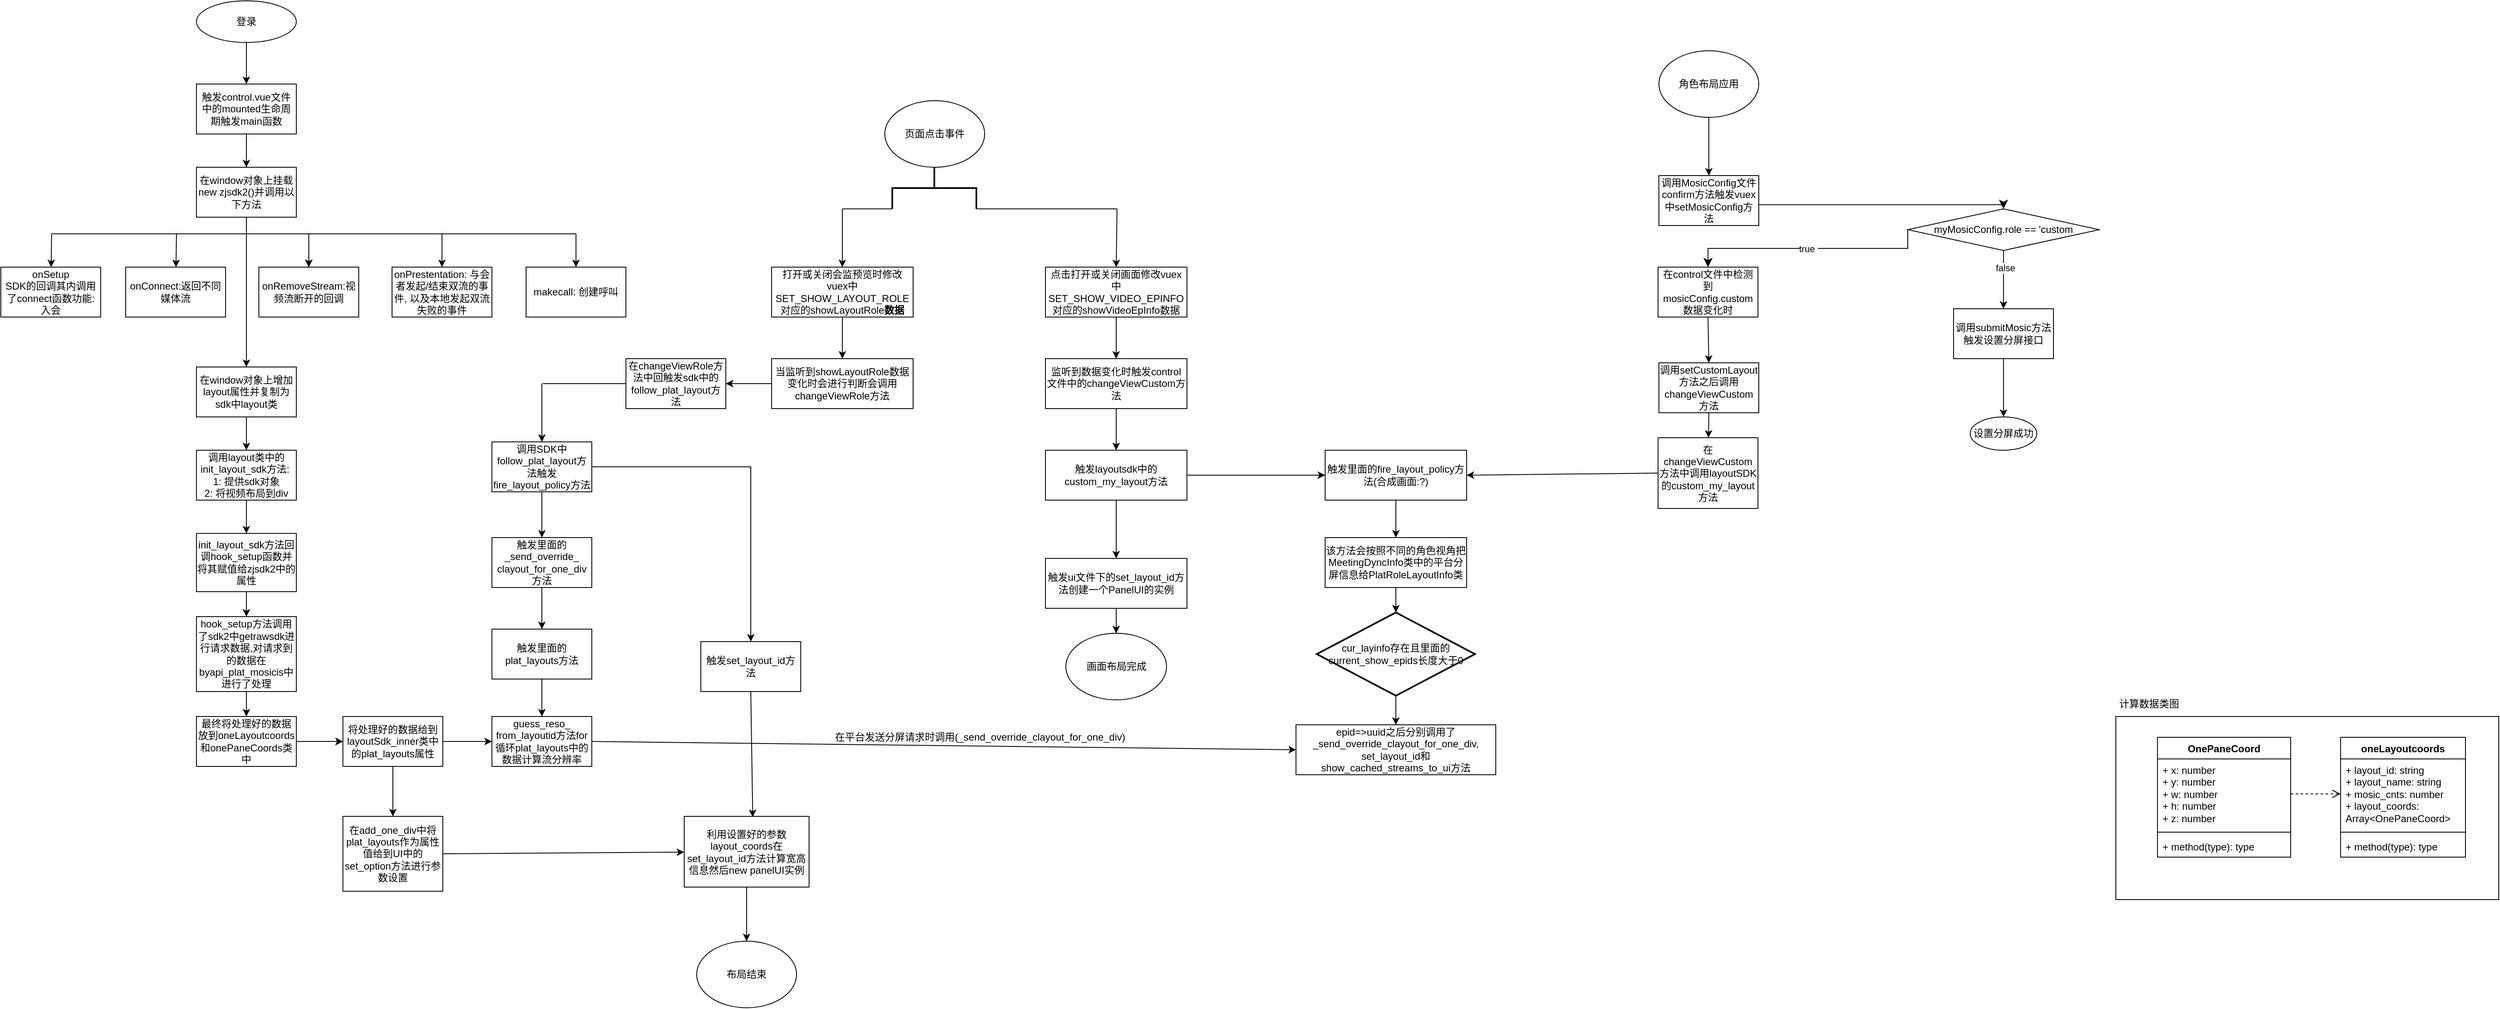 <mxfile version="21.0.6" type="github">
  <diagram name="第 1 页" id="cYCt0g9zkRtDHQeXJBKw">
    <mxGraphModel dx="1434" dy="764" grid="1" gridSize="10" guides="1" tooltips="1" connect="1" arrows="1" fold="1" page="1" pageScale="1" pageWidth="827" pageHeight="1169" math="0" shadow="0">
      <root>
        <mxCell id="0" />
        <mxCell id="1" parent="0" />
        <mxCell id="cJAQ2IT-YWqgnm6LiaBg-1" value="登录" style="ellipse;whiteSpace=wrap;html=1;" vertex="1" parent="1">
          <mxGeometry x="354" y="80" width="120" height="50" as="geometry" />
        </mxCell>
        <mxCell id="cJAQ2IT-YWqgnm6LiaBg-2" value="" style="endArrow=classic;html=1;rounded=0;exitX=0.5;exitY=1;exitDx=0;exitDy=0;" edge="1" parent="1" source="cJAQ2IT-YWqgnm6LiaBg-1">
          <mxGeometry width="50" height="50" relative="1" as="geometry">
            <mxPoint x="410" y="150" as="sourcePoint" />
            <mxPoint x="414" y="180" as="targetPoint" />
          </mxGeometry>
        </mxCell>
        <mxCell id="cJAQ2IT-YWqgnm6LiaBg-3" value="触发control.vue文件中的mounted生命周期触发main函数" style="rounded=0;whiteSpace=wrap;html=1;" vertex="1" parent="1">
          <mxGeometry x="354" y="180" width="120" height="60" as="geometry" />
        </mxCell>
        <mxCell id="cJAQ2IT-YWqgnm6LiaBg-4" value="在window对象上挂载&lt;br&gt;new zjsdk2()并调用以下方法" style="rounded=0;whiteSpace=wrap;html=1;" vertex="1" parent="1">
          <mxGeometry x="354" y="280" width="120" height="60" as="geometry" />
        </mxCell>
        <mxCell id="cJAQ2IT-YWqgnm6LiaBg-5" value="" style="endArrow=classic;html=1;rounded=0;exitX=0.5;exitY=1;exitDx=0;exitDy=0;" edge="1" parent="1" source="cJAQ2IT-YWqgnm6LiaBg-3" target="cJAQ2IT-YWqgnm6LiaBg-4">
          <mxGeometry width="50" height="50" relative="1" as="geometry">
            <mxPoint x="390" y="340" as="sourcePoint" />
            <mxPoint x="440" y="290" as="targetPoint" />
          </mxGeometry>
        </mxCell>
        <mxCell id="cJAQ2IT-YWqgnm6LiaBg-6" value="onSetup&lt;br&gt;SDK的回调其内调用了connect函数功能: 入会" style="rounded=0;whiteSpace=wrap;html=1;" vertex="1" parent="1">
          <mxGeometry x="119" y="400" width="120" height="60" as="geometry" />
        </mxCell>
        <mxCell id="cJAQ2IT-YWqgnm6LiaBg-7" value="onConnect:返回不同媒体流" style="rounded=0;whiteSpace=wrap;html=1;" vertex="1" parent="1">
          <mxGeometry x="269" y="400" width="120" height="60" as="geometry" />
        </mxCell>
        <mxCell id="cJAQ2IT-YWqgnm6LiaBg-8" value="onRemoveStream:视频流断开的回调" style="rounded=0;whiteSpace=wrap;html=1;" vertex="1" parent="1">
          <mxGeometry x="429" y="400" width="120" height="60" as="geometry" />
        </mxCell>
        <mxCell id="cJAQ2IT-YWqgnm6LiaBg-9" value="onPrestentation:&amp;nbsp;与会者发起/结束双流的事件, 以及本地发起双流失败的事件" style="rounded=0;whiteSpace=wrap;html=1;" vertex="1" parent="1">
          <mxGeometry x="589" y="400" width="120" height="60" as="geometry" />
        </mxCell>
        <mxCell id="cJAQ2IT-YWqgnm6LiaBg-10" value="" style="endArrow=none;html=1;rounded=0;" edge="1" parent="1">
          <mxGeometry width="50" height="50" relative="1" as="geometry">
            <mxPoint x="180" y="360" as="sourcePoint" />
            <mxPoint x="810" y="360" as="targetPoint" />
          </mxGeometry>
        </mxCell>
        <mxCell id="cJAQ2IT-YWqgnm6LiaBg-11" value="" style="endArrow=none;html=1;rounded=0;entryX=0.5;entryY=1;entryDx=0;entryDy=0;" edge="1" parent="1" target="cJAQ2IT-YWqgnm6LiaBg-4">
          <mxGeometry width="50" height="50" relative="1" as="geometry">
            <mxPoint x="414" y="360" as="sourcePoint" />
            <mxPoint x="480" y="420" as="targetPoint" />
          </mxGeometry>
        </mxCell>
        <mxCell id="cJAQ2IT-YWqgnm6LiaBg-12" value="" style="endArrow=classic;html=1;rounded=0;entryX=0.5;entryY=0;entryDx=0;entryDy=0;" edge="1" parent="1" target="cJAQ2IT-YWqgnm6LiaBg-8">
          <mxGeometry width="50" height="50" relative="1" as="geometry">
            <mxPoint x="489" y="360" as="sourcePoint" />
            <mxPoint x="480" y="420" as="targetPoint" />
          </mxGeometry>
        </mxCell>
        <mxCell id="cJAQ2IT-YWqgnm6LiaBg-14" value="" style="endArrow=classic;html=1;rounded=0;entryX=0.5;entryY=0;entryDx=0;entryDy=0;" edge="1" parent="1" target="cJAQ2IT-YWqgnm6LiaBg-8">
          <mxGeometry width="50" height="50" relative="1" as="geometry">
            <mxPoint x="489" y="360" as="sourcePoint" />
            <mxPoint x="489" y="400" as="targetPoint" />
          </mxGeometry>
        </mxCell>
        <mxCell id="cJAQ2IT-YWqgnm6LiaBg-15" value="" style="endArrow=classic;html=1;rounded=0;entryX=0.5;entryY=0;entryDx=0;entryDy=0;" edge="1" parent="1" target="cJAQ2IT-YWqgnm6LiaBg-9">
          <mxGeometry width="50" height="50" relative="1" as="geometry">
            <mxPoint x="649" y="360" as="sourcePoint" />
            <mxPoint x="499" y="410" as="targetPoint" />
          </mxGeometry>
        </mxCell>
        <mxCell id="cJAQ2IT-YWqgnm6LiaBg-16" value="" style="endArrow=classic;html=1;rounded=0;" edge="1" parent="1" target="cJAQ2IT-YWqgnm6LiaBg-7">
          <mxGeometry width="50" height="50" relative="1" as="geometry">
            <mxPoint x="330" y="360" as="sourcePoint" />
            <mxPoint x="499" y="410" as="targetPoint" />
          </mxGeometry>
        </mxCell>
        <mxCell id="cJAQ2IT-YWqgnm6LiaBg-17" value="" style="endArrow=classic;html=1;rounded=0;" edge="1" parent="1" target="cJAQ2IT-YWqgnm6LiaBg-6">
          <mxGeometry width="50" height="50" relative="1" as="geometry">
            <mxPoint x="180" y="360" as="sourcePoint" />
            <mxPoint x="509" y="420" as="targetPoint" />
          </mxGeometry>
        </mxCell>
        <mxCell id="cJAQ2IT-YWqgnm6LiaBg-18" value="在window对象上增加layout属性并复制为sdk中layout类" style="rounded=0;whiteSpace=wrap;html=1;" vertex="1" parent="1">
          <mxGeometry x="354" y="520" width="120" height="60" as="geometry" />
        </mxCell>
        <mxCell id="cJAQ2IT-YWqgnm6LiaBg-19" value="" style="endArrow=classic;html=1;rounded=0;entryX=0.5;entryY=0;entryDx=0;entryDy=0;" edge="1" parent="1">
          <mxGeometry width="50" height="50" relative="1" as="geometry">
            <mxPoint x="414" y="360" as="sourcePoint" />
            <mxPoint x="414" y="520" as="targetPoint" />
          </mxGeometry>
        </mxCell>
        <mxCell id="cJAQ2IT-YWqgnm6LiaBg-20" value="makecall: 创建呼叫" style="rounded=0;whiteSpace=wrap;html=1;" vertex="1" parent="1">
          <mxGeometry x="750" y="400" width="120" height="60" as="geometry" />
        </mxCell>
        <mxCell id="cJAQ2IT-YWqgnm6LiaBg-21" value="" style="endArrow=classic;html=1;rounded=0;" edge="1" parent="1" target="cJAQ2IT-YWqgnm6LiaBg-20">
          <mxGeometry width="50" height="50" relative="1" as="geometry">
            <mxPoint x="810" y="360" as="sourcePoint" />
            <mxPoint x="659" y="410" as="targetPoint" />
          </mxGeometry>
        </mxCell>
        <mxCell id="cJAQ2IT-YWqgnm6LiaBg-22" value="调用layout类中的init_layout_sdk方法:&amp;nbsp;&lt;br&gt;1: 提供sdk对象&lt;br&gt;2: 将视频布局到div" style="rounded=0;whiteSpace=wrap;html=1;" vertex="1" parent="1">
          <mxGeometry x="354" y="620" width="120" height="60" as="geometry" />
        </mxCell>
        <mxCell id="cJAQ2IT-YWqgnm6LiaBg-23" value="" style="endArrow=classic;html=1;rounded=0;exitX=0.5;exitY=1;exitDx=0;exitDy=0;entryX=0.5;entryY=0;entryDx=0;entryDy=0;" edge="1" parent="1" source="cJAQ2IT-YWqgnm6LiaBg-18" target="cJAQ2IT-YWqgnm6LiaBg-22">
          <mxGeometry width="50" height="50" relative="1" as="geometry">
            <mxPoint x="370" y="650" as="sourcePoint" />
            <mxPoint x="420" y="600" as="targetPoint" />
          </mxGeometry>
        </mxCell>
        <mxCell id="cJAQ2IT-YWqgnm6LiaBg-24" value="" style="endArrow=classic;html=1;rounded=0;exitX=0.5;exitY=1;exitDx=0;exitDy=0;" edge="1" parent="1" source="cJAQ2IT-YWqgnm6LiaBg-22">
          <mxGeometry width="50" height="50" relative="1" as="geometry">
            <mxPoint x="370" y="790" as="sourcePoint" />
            <mxPoint x="414" y="720" as="targetPoint" />
          </mxGeometry>
        </mxCell>
        <mxCell id="cJAQ2IT-YWqgnm6LiaBg-25" value="&lt;span style=&quot;color: rgb(0, 0, 0); font-family: Helvetica; font-size: 12px; font-style: normal; font-variant-ligatures: normal; font-variant-caps: normal; font-weight: 400; letter-spacing: normal; orphans: 2; text-align: center; text-indent: 0px; text-transform: none; widows: 2; word-spacing: 0px; -webkit-text-stroke-width: 0px; background-color: rgb(251, 251, 251); text-decoration-thickness: initial; text-decoration-style: initial; text-decoration-color: initial; float: none; display: inline !important;&quot;&gt;init_layout_sdk方法回调hook_setup函数并将其赋值给zjsdk2中的属性&lt;/span&gt;" style="rounded=0;whiteSpace=wrap;html=1;" vertex="1" parent="1">
          <mxGeometry x="354" y="720" width="120" height="70" as="geometry" />
        </mxCell>
        <mxCell id="cJAQ2IT-YWqgnm6LiaBg-26" value="" style="endArrow=classic;html=1;rounded=0;exitX=0.5;exitY=1;exitDx=0;exitDy=0;entryX=0.5;entryY=0;entryDx=0;entryDy=0;" edge="1" parent="1" source="cJAQ2IT-YWqgnm6LiaBg-25" target="cJAQ2IT-YWqgnm6LiaBg-27">
          <mxGeometry width="50" height="50" relative="1" as="geometry">
            <mxPoint x="370" y="720" as="sourcePoint" />
            <mxPoint x="410" y="810" as="targetPoint" />
          </mxGeometry>
        </mxCell>
        <mxCell id="cJAQ2IT-YWqgnm6LiaBg-27" value="hook_setup方法调用了sdk2中getrawsdk进行请求数据,对请求到的数据在byapi_plat_mosicis中进行了处理" style="rounded=0;whiteSpace=wrap;html=1;" vertex="1" parent="1">
          <mxGeometry x="354" y="820" width="120" height="90" as="geometry" />
        </mxCell>
        <mxCell id="cJAQ2IT-YWqgnm6LiaBg-28" value="最终将处理好的数据放到oneLayoutcoords和onePaneCoords类中" style="rounded=0;whiteSpace=wrap;html=1;" vertex="1" parent="1">
          <mxGeometry x="354" y="940" width="120" height="60" as="geometry" />
        </mxCell>
        <mxCell id="cJAQ2IT-YWqgnm6LiaBg-29" value="" style="endArrow=classic;html=1;rounded=0;exitX=0.5;exitY=1;exitDx=0;exitDy=0;entryX=0.5;entryY=0;entryDx=0;entryDy=0;" edge="1" parent="1" source="cJAQ2IT-YWqgnm6LiaBg-27" target="cJAQ2IT-YWqgnm6LiaBg-28">
          <mxGeometry width="50" height="50" relative="1" as="geometry">
            <mxPoint x="640" y="800" as="sourcePoint" />
            <mxPoint x="690" y="750" as="targetPoint" />
          </mxGeometry>
        </mxCell>
        <mxCell id="cJAQ2IT-YWqgnm6LiaBg-30" value="" style="endArrow=classic;html=1;rounded=0;exitX=1;exitY=0.5;exitDx=0;exitDy=0;" edge="1" parent="1" source="cJAQ2IT-YWqgnm6LiaBg-28">
          <mxGeometry width="50" height="50" relative="1" as="geometry">
            <mxPoint x="640" y="800" as="sourcePoint" />
            <mxPoint x="530" y="970" as="targetPoint" />
          </mxGeometry>
        </mxCell>
        <mxCell id="cJAQ2IT-YWqgnm6LiaBg-31" value="将处理好的数据给到layoutSdk_inner类中的plat_layouts属性" style="rounded=0;whiteSpace=wrap;html=1;" vertex="1" parent="1">
          <mxGeometry x="530" y="940" width="120" height="60" as="geometry" />
        </mxCell>
        <mxCell id="cJAQ2IT-YWqgnm6LiaBg-32" value="调用SDK中follow_plat_layout方法触发fire_layout_policy方法" style="rounded=0;whiteSpace=wrap;html=1;" vertex="1" parent="1">
          <mxGeometry x="709" y="610" width="120" height="60" as="geometry" />
        </mxCell>
        <mxCell id="cJAQ2IT-YWqgnm6LiaBg-33" value="触发里面的_send_override_&lt;br&gt;clayout_for_one_div方法" style="rounded=0;whiteSpace=wrap;html=1;" vertex="1" parent="1">
          <mxGeometry x="709" y="725" width="120" height="60" as="geometry" />
        </mxCell>
        <mxCell id="cJAQ2IT-YWqgnm6LiaBg-34" value="触发里面的plat_layouts方法" style="rounded=0;whiteSpace=wrap;html=1;" vertex="1" parent="1">
          <mxGeometry x="709" y="835" width="120" height="60" as="geometry" />
        </mxCell>
        <mxCell id="cJAQ2IT-YWqgnm6LiaBg-35" value="guess_reso_&lt;br&gt;from_layoutid方法for循环plat_layouts中的数据计算流分辨率" style="rounded=0;whiteSpace=wrap;html=1;" vertex="1" parent="1">
          <mxGeometry x="709" y="940" width="120" height="60" as="geometry" />
        </mxCell>
        <mxCell id="cJAQ2IT-YWqgnm6LiaBg-36" value="" style="endArrow=classic;html=1;rounded=0;exitX=1;exitY=0.5;exitDx=0;exitDy=0;" edge="1" parent="1" source="cJAQ2IT-YWqgnm6LiaBg-28">
          <mxGeometry width="50" height="50" relative="1" as="geometry">
            <mxPoint x="474" y="970" as="sourcePoint" />
            <mxPoint x="530" y="970" as="targetPoint" />
            <Array as="points">
              <mxPoint x="530" y="970" />
            </Array>
          </mxGeometry>
        </mxCell>
        <mxCell id="cJAQ2IT-YWqgnm6LiaBg-39" value="" style="endArrow=classic;html=1;rounded=0;exitX=1;exitY=0.5;exitDx=0;exitDy=0;" edge="1" parent="1" source="cJAQ2IT-YWqgnm6LiaBg-31" target="cJAQ2IT-YWqgnm6LiaBg-35">
          <mxGeometry width="50" height="50" relative="1" as="geometry">
            <mxPoint x="640" y="810" as="sourcePoint" />
            <mxPoint x="690" y="760" as="targetPoint" />
          </mxGeometry>
        </mxCell>
        <mxCell id="cJAQ2IT-YWqgnm6LiaBg-40" value="" style="endArrow=classic;html=1;rounded=0;exitX=0.5;exitY=1;exitDx=0;exitDy=0;" edge="1" parent="1" source="cJAQ2IT-YWqgnm6LiaBg-32" target="cJAQ2IT-YWqgnm6LiaBg-33">
          <mxGeometry width="50" height="50" relative="1" as="geometry">
            <mxPoint x="640" y="810" as="sourcePoint" />
            <mxPoint x="690" y="760" as="targetPoint" />
          </mxGeometry>
        </mxCell>
        <mxCell id="cJAQ2IT-YWqgnm6LiaBg-41" value="" style="endArrow=classic;html=1;rounded=0;exitX=0.5;exitY=1;exitDx=0;exitDy=0;entryX=0.5;entryY=0;entryDx=0;entryDy=0;" edge="1" parent="1" source="cJAQ2IT-YWqgnm6LiaBg-33" target="cJAQ2IT-YWqgnm6LiaBg-34">
          <mxGeometry width="50" height="50" relative="1" as="geometry">
            <mxPoint x="779" y="685" as="sourcePoint" />
            <mxPoint x="779" y="735" as="targetPoint" />
          </mxGeometry>
        </mxCell>
        <mxCell id="cJAQ2IT-YWqgnm6LiaBg-42" value="" style="endArrow=classic;html=1;rounded=0;exitX=0.5;exitY=1;exitDx=0;exitDy=0;entryX=0.5;entryY=0;entryDx=0;entryDy=0;" edge="1" parent="1" source="cJAQ2IT-YWqgnm6LiaBg-34" target="cJAQ2IT-YWqgnm6LiaBg-35">
          <mxGeometry width="50" height="50" relative="1" as="geometry">
            <mxPoint x="789" y="695" as="sourcePoint" />
            <mxPoint x="789" y="745" as="targetPoint" />
          </mxGeometry>
        </mxCell>
        <mxCell id="cJAQ2IT-YWqgnm6LiaBg-43" value="" style="rounded=0;whiteSpace=wrap;html=1;" vertex="1" parent="1">
          <mxGeometry x="2660" y="940" width="460" height="220" as="geometry" />
        </mxCell>
        <mxCell id="cJAQ2IT-YWqgnm6LiaBg-44" value="OnePaneCoord" style="swimlane;fontStyle=1;align=center;verticalAlign=top;childLayout=stackLayout;horizontal=1;startSize=26;horizontalStack=0;resizeParent=1;resizeParentMax=0;resizeLast=0;collapsible=1;marginBottom=0;whiteSpace=wrap;html=1;" vertex="1" parent="1">
          <mxGeometry x="2710" y="965" width="160" height="144" as="geometry" />
        </mxCell>
        <mxCell id="cJAQ2IT-YWqgnm6LiaBg-45" value="+ x: number&lt;br&gt;+ y: number&lt;br&gt;+ w: number&lt;br&gt;+ h: number&lt;br&gt;+ z: number" style="text;strokeColor=none;fillColor=none;align=left;verticalAlign=top;spacingLeft=4;spacingRight=4;overflow=hidden;rotatable=0;points=[[0,0.5],[1,0.5]];portConstraint=eastwest;whiteSpace=wrap;html=1;" vertex="1" parent="cJAQ2IT-YWqgnm6LiaBg-44">
          <mxGeometry y="26" width="160" height="84" as="geometry" />
        </mxCell>
        <mxCell id="cJAQ2IT-YWqgnm6LiaBg-46" value="" style="line;strokeWidth=1;fillColor=none;align=left;verticalAlign=middle;spacingTop=-1;spacingLeft=3;spacingRight=3;rotatable=0;labelPosition=right;points=[];portConstraint=eastwest;strokeColor=inherit;" vertex="1" parent="cJAQ2IT-YWqgnm6LiaBg-44">
          <mxGeometry y="110" width="160" height="8" as="geometry" />
        </mxCell>
        <mxCell id="cJAQ2IT-YWqgnm6LiaBg-47" value="+ method(type): type" style="text;strokeColor=none;fillColor=none;align=left;verticalAlign=top;spacingLeft=4;spacingRight=4;overflow=hidden;rotatable=0;points=[[0,0.5],[1,0.5]];portConstraint=eastwest;whiteSpace=wrap;html=1;" vertex="1" parent="cJAQ2IT-YWqgnm6LiaBg-44">
          <mxGeometry y="118" width="160" height="26" as="geometry" />
        </mxCell>
        <mxCell id="cJAQ2IT-YWqgnm6LiaBg-52" value="oneLayoutcoords" style="swimlane;fontStyle=1;align=center;verticalAlign=top;childLayout=stackLayout;horizontal=1;startSize=26;horizontalStack=0;resizeParent=1;resizeParentMax=0;resizeLast=0;collapsible=1;marginBottom=0;whiteSpace=wrap;html=1;" vertex="1" parent="1">
          <mxGeometry x="2930" y="965" width="150" height="144" as="geometry" />
        </mxCell>
        <mxCell id="cJAQ2IT-YWqgnm6LiaBg-53" value="+ layout_id: string&lt;br&gt;+ layout_name: string&lt;br&gt;+ mosic_cnts: number&lt;br&gt;+ layout_coords: Array&amp;lt;OnePaneCoord&amp;gt;" style="text;strokeColor=none;fillColor=none;align=left;verticalAlign=top;spacingLeft=4;spacingRight=4;overflow=hidden;rotatable=0;points=[[0,0.5],[1,0.5]];portConstraint=eastwest;whiteSpace=wrap;html=1;" vertex="1" parent="cJAQ2IT-YWqgnm6LiaBg-52">
          <mxGeometry y="26" width="150" height="84" as="geometry" />
        </mxCell>
        <mxCell id="cJAQ2IT-YWqgnm6LiaBg-54" value="" style="line;strokeWidth=1;fillColor=none;align=left;verticalAlign=middle;spacingTop=-1;spacingLeft=3;spacingRight=3;rotatable=0;labelPosition=right;points=[];portConstraint=eastwest;strokeColor=inherit;" vertex="1" parent="cJAQ2IT-YWqgnm6LiaBg-52">
          <mxGeometry y="110" width="150" height="8" as="geometry" />
        </mxCell>
        <mxCell id="cJAQ2IT-YWqgnm6LiaBg-55" value="+ method(type): type" style="text;strokeColor=none;fillColor=none;align=left;verticalAlign=top;spacingLeft=4;spacingRight=4;overflow=hidden;rotatable=0;points=[[0,0.5],[1,0.5]];portConstraint=eastwest;whiteSpace=wrap;html=1;" vertex="1" parent="cJAQ2IT-YWqgnm6LiaBg-52">
          <mxGeometry y="118" width="150" height="26" as="geometry" />
        </mxCell>
        <mxCell id="cJAQ2IT-YWqgnm6LiaBg-57" value="" style="html=1;verticalAlign=bottom;endArrow=open;dashed=1;endSize=8;edgeStyle=elbowEdgeStyle;elbow=vertical;curved=0;rounded=0;entryX=0;entryY=0.5;entryDx=0;entryDy=0;exitX=1;exitY=0.5;exitDx=0;exitDy=0;" edge="1" parent="1" source="cJAQ2IT-YWqgnm6LiaBg-45" target="cJAQ2IT-YWqgnm6LiaBg-53">
          <mxGeometry relative="1" as="geometry">
            <mxPoint x="2670" y="1050" as="sourcePoint" />
            <mxPoint x="2590" y="1050" as="targetPoint" />
          </mxGeometry>
        </mxCell>
        <mxCell id="cJAQ2IT-YWqgnm6LiaBg-58" value="计算数据类图" style="text;html=1;strokeColor=none;fillColor=none;align=center;verticalAlign=middle;whiteSpace=wrap;rounded=0;" vertex="1" parent="1">
          <mxGeometry x="2660" y="910" width="80" height="30" as="geometry" />
        </mxCell>
        <mxCell id="cJAQ2IT-YWqgnm6LiaBg-60" value="在add_one_div中将plat_layouts作为属性值给到UI中的set_option方法进行参数设置" style="rounded=0;whiteSpace=wrap;html=1;" vertex="1" parent="1">
          <mxGeometry x="530" y="1060" width="120" height="90" as="geometry" />
        </mxCell>
        <mxCell id="cJAQ2IT-YWqgnm6LiaBg-61" value="" style="endArrow=classic;html=1;rounded=0;exitX=0.5;exitY=1;exitDx=0;exitDy=0;" edge="1" parent="1" source="cJAQ2IT-YWqgnm6LiaBg-31" target="cJAQ2IT-YWqgnm6LiaBg-60">
          <mxGeometry width="50" height="50" relative="1" as="geometry">
            <mxPoint x="770" y="1030" as="sourcePoint" />
            <mxPoint x="820" y="980" as="targetPoint" />
          </mxGeometry>
        </mxCell>
        <mxCell id="cJAQ2IT-YWqgnm6LiaBg-62" value="触发set_layout_id方法" style="rounded=0;whiteSpace=wrap;html=1;" vertex="1" parent="1">
          <mxGeometry x="960" y="850" width="120" height="60" as="geometry" />
        </mxCell>
        <mxCell id="cJAQ2IT-YWqgnm6LiaBg-63" value="利用设置好的参数layout_coords在set_layout_id方法计算宽高信息然后new panelUI实例" style="rounded=0;whiteSpace=wrap;html=1;" vertex="1" parent="1">
          <mxGeometry x="940" y="1060" width="150" height="85" as="geometry" />
        </mxCell>
        <mxCell id="cJAQ2IT-YWqgnm6LiaBg-65" value="" style="endArrow=none;html=1;rounded=0;exitX=1;exitY=0.5;exitDx=0;exitDy=0;" edge="1" parent="1" source="cJAQ2IT-YWqgnm6LiaBg-32">
          <mxGeometry width="50" height="50" relative="1" as="geometry">
            <mxPoint x="830" y="640" as="sourcePoint" />
            <mxPoint x="1020" y="645" as="targetPoint" />
            <Array as="points">
              <mxPoint x="1020" y="640" />
            </Array>
          </mxGeometry>
        </mxCell>
        <mxCell id="cJAQ2IT-YWqgnm6LiaBg-66" value="" style="endArrow=classic;html=1;rounded=0;entryX=0.5;entryY=0;entryDx=0;entryDy=0;" edge="1" parent="1" target="cJAQ2IT-YWqgnm6LiaBg-62">
          <mxGeometry width="50" height="50" relative="1" as="geometry">
            <mxPoint x="1020" y="640" as="sourcePoint" />
            <mxPoint x="960" y="820" as="targetPoint" />
          </mxGeometry>
        </mxCell>
        <mxCell id="cJAQ2IT-YWqgnm6LiaBg-67" value="" style="endArrow=classic;html=1;rounded=0;exitX=0.5;exitY=1;exitDx=0;exitDy=0;entryX=0.549;entryY=0.01;entryDx=0;entryDy=0;entryPerimeter=0;" edge="1" parent="1" source="cJAQ2IT-YWqgnm6LiaBg-62" target="cJAQ2IT-YWqgnm6LiaBg-63">
          <mxGeometry width="50" height="50" relative="1" as="geometry">
            <mxPoint x="930" y="1060" as="sourcePoint" />
            <mxPoint x="980" y="1010" as="targetPoint" />
          </mxGeometry>
        </mxCell>
        <mxCell id="cJAQ2IT-YWqgnm6LiaBg-68" value="" style="endArrow=classic;html=1;rounded=0;exitX=1;exitY=0.5;exitDx=0;exitDy=0;" edge="1" parent="1" source="cJAQ2IT-YWqgnm6LiaBg-60" target="cJAQ2IT-YWqgnm6LiaBg-63">
          <mxGeometry width="50" height="50" relative="1" as="geometry">
            <mxPoint x="930" y="1060" as="sourcePoint" />
            <mxPoint x="980" y="1010" as="targetPoint" />
          </mxGeometry>
        </mxCell>
        <mxCell id="cJAQ2IT-YWqgnm6LiaBg-69" value="布局结束" style="ellipse;whiteSpace=wrap;html=1;" vertex="1" parent="1">
          <mxGeometry x="955" y="1210" width="120" height="80" as="geometry" />
        </mxCell>
        <mxCell id="cJAQ2IT-YWqgnm6LiaBg-70" value="" style="endArrow=classic;html=1;rounded=0;exitX=0.5;exitY=1;exitDx=0;exitDy=0;entryX=0.5;entryY=0;entryDx=0;entryDy=0;" edge="1" parent="1" source="cJAQ2IT-YWqgnm6LiaBg-63" target="cJAQ2IT-YWqgnm6LiaBg-69">
          <mxGeometry width="50" height="50" relative="1" as="geometry">
            <mxPoint x="630" y="1010" as="sourcePoint" />
            <mxPoint x="680" y="960" as="targetPoint" />
          </mxGeometry>
        </mxCell>
        <mxCell id="cJAQ2IT-YWqgnm6LiaBg-73" value="" style="strokeWidth=2;html=1;shape=mxgraph.flowchart.annotation_2;align=left;labelPosition=right;pointerEvents=1;direction=south;" vertex="1" parent="1">
          <mxGeometry x="1190" y="280" width="101" height="50" as="geometry" />
        </mxCell>
        <mxCell id="cJAQ2IT-YWqgnm6LiaBg-74" value="在changeViewRole方法中回触发sdk中的follow_plat_layout方法" style="rounded=0;whiteSpace=wrap;html=1;" vertex="1" parent="1">
          <mxGeometry x="870" y="510" width="120" height="60" as="geometry" />
        </mxCell>
        <mxCell id="cJAQ2IT-YWqgnm6LiaBg-77" value="" style="endArrow=none;html=1;rounded=0;entryX=0;entryY=0.5;entryDx=0;entryDy=0;" edge="1" parent="1" target="cJAQ2IT-YWqgnm6LiaBg-74">
          <mxGeometry width="50" height="50" relative="1" as="geometry">
            <mxPoint x="770" y="540" as="sourcePoint" />
            <mxPoint x="1010" y="650" as="targetPoint" />
          </mxGeometry>
        </mxCell>
        <mxCell id="cJAQ2IT-YWqgnm6LiaBg-78" value="" style="endArrow=classic;html=1;rounded=0;" edge="1" parent="1" target="cJAQ2IT-YWqgnm6LiaBg-32">
          <mxGeometry width="50" height="50" relative="1" as="geometry">
            <mxPoint x="769" y="540" as="sourcePoint" />
            <mxPoint x="1010" y="650" as="targetPoint" />
          </mxGeometry>
        </mxCell>
        <mxCell id="cJAQ2IT-YWqgnm6LiaBg-79" value="打开或关闭会监预览时修改vuex中SET_SHOW_LAYOUT_ROLE对应的showLayoutRole&lt;b&gt;数据&lt;/b&gt;" style="rounded=0;whiteSpace=wrap;html=1;" vertex="1" parent="1">
          <mxGeometry x="1045" y="400" width="170" height="60" as="geometry" />
        </mxCell>
        <mxCell id="cJAQ2IT-YWqgnm6LiaBg-81" value="当监听到showLayoutRole数据变化时会进行判断会调用changeViewRole方法" style="rounded=0;whiteSpace=wrap;html=1;" vertex="1" parent="1">
          <mxGeometry x="1045" y="510" width="170" height="60" as="geometry" />
        </mxCell>
        <mxCell id="cJAQ2IT-YWqgnm6LiaBg-82" value="" style="endArrow=classic;html=1;rounded=0;exitX=0.5;exitY=1;exitDx=0;exitDy=0;entryX=0.5;entryY=0;entryDx=0;entryDy=0;" edge="1" parent="1" source="cJAQ2IT-YWqgnm6LiaBg-79" target="cJAQ2IT-YWqgnm6LiaBg-81">
          <mxGeometry width="50" height="50" relative="1" as="geometry">
            <mxPoint x="965" y="530" as="sourcePoint" />
            <mxPoint x="1015" y="480" as="targetPoint" />
          </mxGeometry>
        </mxCell>
        <mxCell id="cJAQ2IT-YWqgnm6LiaBg-83" value="" style="endArrow=classic;html=1;rounded=0;exitX=0;exitY=0.5;exitDx=0;exitDy=0;entryX=1;entryY=0.5;entryDx=0;entryDy=0;" edge="1" parent="1" source="cJAQ2IT-YWqgnm6LiaBg-81" target="cJAQ2IT-YWqgnm6LiaBg-74">
          <mxGeometry width="50" height="50" relative="1" as="geometry">
            <mxPoint x="960" y="530" as="sourcePoint" />
            <mxPoint x="1010" y="480" as="targetPoint" />
          </mxGeometry>
        </mxCell>
        <mxCell id="cJAQ2IT-YWqgnm6LiaBg-86" value="页面点击事件" style="ellipse;whiteSpace=wrap;html=1;" vertex="1" parent="1">
          <mxGeometry x="1181" y="200" width="120" height="80" as="geometry" />
        </mxCell>
        <mxCell id="cJAQ2IT-YWqgnm6LiaBg-87" value="" style="endArrow=classic;html=1;rounded=0;entryX=0.5;entryY=0;entryDx=0;entryDy=0;" edge="1" parent="1" target="cJAQ2IT-YWqgnm6LiaBg-79">
          <mxGeometry width="50" height="50" relative="1" as="geometry">
            <mxPoint x="1130" y="330" as="sourcePoint" />
            <mxPoint x="1010" y="180" as="targetPoint" />
          </mxGeometry>
        </mxCell>
        <mxCell id="cJAQ2IT-YWqgnm6LiaBg-88" value="" style="endArrow=none;html=1;rounded=0;entryX=1;entryY=1;entryDx=0;entryDy=0;entryPerimeter=0;" edge="1" parent="1" target="cJAQ2IT-YWqgnm6LiaBg-73">
          <mxGeometry width="50" height="50" relative="1" as="geometry">
            <mxPoint x="1130" y="330" as="sourcePoint" />
            <mxPoint x="1010" y="240" as="targetPoint" />
          </mxGeometry>
        </mxCell>
        <mxCell id="cJAQ2IT-YWqgnm6LiaBg-89" value="点击打开或关闭画面修改vuex中SET_SHOW_VIDEO_EPINFO对应的showVideoEpInfo数据" style="rounded=0;whiteSpace=wrap;html=1;" vertex="1" parent="1">
          <mxGeometry x="1374" y="400" width="170" height="60" as="geometry" />
        </mxCell>
        <mxCell id="cJAQ2IT-YWqgnm6LiaBg-91" value="监听到数据变化时触发control文件中的changeViewCustom方法" style="rounded=0;whiteSpace=wrap;html=1;" vertex="1" parent="1">
          <mxGeometry x="1374" y="510" width="170" height="60" as="geometry" />
        </mxCell>
        <mxCell id="cJAQ2IT-YWqgnm6LiaBg-93" value="触发layoutsdk中的custom_my_layout方法" style="rounded=0;whiteSpace=wrap;html=1;" vertex="1" parent="1">
          <mxGeometry x="1374" y="620" width="170" height="60" as="geometry" />
        </mxCell>
        <mxCell id="cJAQ2IT-YWqgnm6LiaBg-95" value="触发里面的fire_layout_policy方法(合成画面:?)" style="rounded=0;whiteSpace=wrap;html=1;" vertex="1" parent="1">
          <mxGeometry x="1710" y="620" width="170" height="60" as="geometry" />
        </mxCell>
        <mxCell id="cJAQ2IT-YWqgnm6LiaBg-114" value="" style="edgeStyle=orthogonalEdgeStyle;rounded=0;orthogonalLoop=1;jettySize=auto;html=1;" edge="1" parent="1" source="cJAQ2IT-YWqgnm6LiaBg-96" target="cJAQ2IT-YWqgnm6LiaBg-113">
          <mxGeometry relative="1" as="geometry" />
        </mxCell>
        <mxCell id="cJAQ2IT-YWqgnm6LiaBg-96" value="触发ui文件下的set_layout_id方法创建一个PanelUI的实例" style="rounded=0;whiteSpace=wrap;html=1;" vertex="1" parent="1">
          <mxGeometry x="1374" y="750" width="170" height="60" as="geometry" />
        </mxCell>
        <mxCell id="cJAQ2IT-YWqgnm6LiaBg-97" value="" style="endArrow=none;html=1;rounded=0;" edge="1" parent="1">
          <mxGeometry width="50" height="50" relative="1" as="geometry">
            <mxPoint x="1291" y="330" as="sourcePoint" />
            <mxPoint x="1460" y="330" as="targetPoint" />
          </mxGeometry>
        </mxCell>
        <mxCell id="cJAQ2IT-YWqgnm6LiaBg-98" value="" style="endArrow=classic;html=1;rounded=0;entryX=0.5;entryY=0;entryDx=0;entryDy=0;" edge="1" parent="1" target="cJAQ2IT-YWqgnm6LiaBg-89">
          <mxGeometry width="50" height="50" relative="1" as="geometry">
            <mxPoint x="1460" y="330" as="sourcePoint" />
            <mxPoint x="1550" y="560" as="targetPoint" />
          </mxGeometry>
        </mxCell>
        <mxCell id="cJAQ2IT-YWqgnm6LiaBg-99" value="" style="endArrow=classic;html=1;rounded=0;exitX=0.5;exitY=1;exitDx=0;exitDy=0;entryX=0.5;entryY=0;entryDx=0;entryDy=0;" edge="1" parent="1" source="cJAQ2IT-YWqgnm6LiaBg-89" target="cJAQ2IT-YWqgnm6LiaBg-91">
          <mxGeometry width="50" height="50" relative="1" as="geometry">
            <mxPoint x="1400" y="590" as="sourcePoint" />
            <mxPoint x="1450" y="540" as="targetPoint" />
          </mxGeometry>
        </mxCell>
        <mxCell id="cJAQ2IT-YWqgnm6LiaBg-100" value="" style="endArrow=classic;html=1;rounded=0;exitX=0.5;exitY=1;exitDx=0;exitDy=0;entryX=0.5;entryY=0;entryDx=0;entryDy=0;" edge="1" parent="1" source="cJAQ2IT-YWqgnm6LiaBg-91" target="cJAQ2IT-YWqgnm6LiaBg-93">
          <mxGeometry width="50" height="50" relative="1" as="geometry">
            <mxPoint x="1400" y="590" as="sourcePoint" />
            <mxPoint x="1450" y="540" as="targetPoint" />
          </mxGeometry>
        </mxCell>
        <mxCell id="cJAQ2IT-YWqgnm6LiaBg-101" value="" style="endArrow=classic;html=1;rounded=0;exitX=0.5;exitY=1;exitDx=0;exitDy=0;entryX=0.5;entryY=0;entryDx=0;entryDy=0;" edge="1" parent="1" source="cJAQ2IT-YWqgnm6LiaBg-93" target="cJAQ2IT-YWqgnm6LiaBg-96">
          <mxGeometry width="50" height="50" relative="1" as="geometry">
            <mxPoint x="1400" y="590" as="sourcePoint" />
            <mxPoint x="1450" y="540" as="targetPoint" />
          </mxGeometry>
        </mxCell>
        <mxCell id="cJAQ2IT-YWqgnm6LiaBg-102" value="" style="endArrow=classic;html=1;rounded=0;exitX=1;exitY=0.5;exitDx=0;exitDy=0;entryX=0;entryY=0.5;entryDx=0;entryDy=0;" edge="1" parent="1" source="cJAQ2IT-YWqgnm6LiaBg-93" target="cJAQ2IT-YWqgnm6LiaBg-95">
          <mxGeometry width="50" height="50" relative="1" as="geometry">
            <mxPoint x="1400" y="590" as="sourcePoint" />
            <mxPoint x="1450" y="540" as="targetPoint" />
          </mxGeometry>
        </mxCell>
        <mxCell id="cJAQ2IT-YWqgnm6LiaBg-104" value="该方法会按照不同的角色视角把MeetingDyncInfo类中的平台分屏信息给PlatRoleLayoutInfo类" style="rounded=0;whiteSpace=wrap;html=1;" vertex="1" parent="1">
          <mxGeometry x="1710" y="725" width="170" height="60" as="geometry" />
        </mxCell>
        <mxCell id="cJAQ2IT-YWqgnm6LiaBg-105" value="cur_layinfo存在且里面的current_show_epids长度大于0" style="strokeWidth=2;html=1;shape=mxgraph.flowchart.decision;whiteSpace=wrap;" vertex="1" parent="1">
          <mxGeometry x="1700" y="815" width="190" height="100" as="geometry" />
        </mxCell>
        <mxCell id="cJAQ2IT-YWqgnm6LiaBg-106" value="epid=&amp;gt;uuid之后分别调用了_send_override_clayout_for_one_div,&lt;br&gt;set_layout_id和&lt;br&gt;show_cached_streams_to_ui方法" style="rounded=0;whiteSpace=wrap;html=1;" vertex="1" parent="1">
          <mxGeometry x="1675" y="950" width="240" height="60" as="geometry" />
        </mxCell>
        <mxCell id="cJAQ2IT-YWqgnm6LiaBg-107" value="" style="endArrow=classic;html=1;rounded=0;exitX=0.5;exitY=1;exitDx=0;exitDy=0;" edge="1" parent="1" source="cJAQ2IT-YWqgnm6LiaBg-95" target="cJAQ2IT-YWqgnm6LiaBg-104">
          <mxGeometry width="50" height="50" relative="1" as="geometry">
            <mxPoint x="1400" y="1060" as="sourcePoint" />
            <mxPoint x="1450" y="1010" as="targetPoint" />
          </mxGeometry>
        </mxCell>
        <mxCell id="cJAQ2IT-YWqgnm6LiaBg-108" value="" style="endArrow=classic;html=1;rounded=0;exitX=0.5;exitY=1;exitDx=0;exitDy=0;" edge="1" parent="1" source="cJAQ2IT-YWqgnm6LiaBg-104" target="cJAQ2IT-YWqgnm6LiaBg-105">
          <mxGeometry width="50" height="50" relative="1" as="geometry">
            <mxPoint x="1400" y="1060" as="sourcePoint" />
            <mxPoint x="1450" y="1010" as="targetPoint" />
          </mxGeometry>
        </mxCell>
        <mxCell id="cJAQ2IT-YWqgnm6LiaBg-109" value="" style="endArrow=classic;html=1;rounded=0;exitX=0.5;exitY=1;exitDx=0;exitDy=0;exitPerimeter=0;entryX=0.5;entryY=0;entryDx=0;entryDy=0;" edge="1" parent="1" source="cJAQ2IT-YWqgnm6LiaBg-105" target="cJAQ2IT-YWqgnm6LiaBg-106">
          <mxGeometry width="50" height="50" relative="1" as="geometry">
            <mxPoint x="1400" y="1060" as="sourcePoint" />
            <mxPoint x="1450" y="1010" as="targetPoint" />
          </mxGeometry>
        </mxCell>
        <mxCell id="cJAQ2IT-YWqgnm6LiaBg-110" value="" style="endArrow=classic;html=1;rounded=0;exitX=1;exitY=0.5;exitDx=0;exitDy=0;entryX=0;entryY=0.5;entryDx=0;entryDy=0;" edge="1" parent="1" source="cJAQ2IT-YWqgnm6LiaBg-35" target="cJAQ2IT-YWqgnm6LiaBg-106">
          <mxGeometry width="50" height="50" relative="1" as="geometry">
            <mxPoint x="1250" y="860" as="sourcePoint" />
            <mxPoint x="1300" y="810" as="targetPoint" />
          </mxGeometry>
        </mxCell>
        <mxCell id="cJAQ2IT-YWqgnm6LiaBg-111" value="在平台发送分屏请求时调用(_send_override_clayout_for_one_div)" style="text;html=1;align=center;verticalAlign=middle;resizable=0;points=[];autosize=1;strokeColor=none;fillColor=none;" vertex="1" parent="1">
          <mxGeometry x="1110" y="950" width="370" height="30" as="geometry" />
        </mxCell>
        <mxCell id="cJAQ2IT-YWqgnm6LiaBg-113" value="画面布局完成" style="ellipse;whiteSpace=wrap;html=1;rounded=0;" vertex="1" parent="1">
          <mxGeometry x="1398.5" y="840" width="121" height="80" as="geometry" />
        </mxCell>
        <mxCell id="cJAQ2IT-YWqgnm6LiaBg-115" value="角色布局应用" style="ellipse;whiteSpace=wrap;html=1;" vertex="1" parent="1">
          <mxGeometry x="2111" y="140" width="120" height="80" as="geometry" />
        </mxCell>
        <mxCell id="cJAQ2IT-YWqgnm6LiaBg-116" value="调用MosicConfig文件confirm方法触发vuex中setMosicConfig方法" style="rounded=0;whiteSpace=wrap;html=1;" vertex="1" parent="1">
          <mxGeometry x="2111" y="290" width="120" height="60" as="geometry" />
        </mxCell>
        <mxCell id="cJAQ2IT-YWqgnm6LiaBg-117" value="在control文件中检测到mosicConfig.custom数据变化时" style="rounded=0;whiteSpace=wrap;html=1;" vertex="1" parent="1">
          <mxGeometry x="2110" y="400" width="120" height="60" as="geometry" />
        </mxCell>
        <mxCell id="cJAQ2IT-YWqgnm6LiaBg-118" value="调用setCustomLayout方法之后调用changeViewCustom方法" style="rounded=0;whiteSpace=wrap;html=1;" vertex="1" parent="1">
          <mxGeometry x="2111" y="515" width="120" height="60" as="geometry" />
        </mxCell>
        <mxCell id="cJAQ2IT-YWqgnm6LiaBg-119" value="在changeViewCustom方法中调用layoutSDK的custom_my_layout方法" style="rounded=0;whiteSpace=wrap;html=1;" vertex="1" parent="1">
          <mxGeometry x="2110" y="605" width="120" height="85" as="geometry" />
        </mxCell>
        <mxCell id="cJAQ2IT-YWqgnm6LiaBg-120" value="" style="endArrow=classic;html=1;rounded=0;exitX=0.5;exitY=1;exitDx=0;exitDy=0;entryX=0.5;entryY=0;entryDx=0;entryDy=0;" edge="1" parent="1" source="cJAQ2IT-YWqgnm6LiaBg-115" target="cJAQ2IT-YWqgnm6LiaBg-116">
          <mxGeometry width="50" height="50" relative="1" as="geometry">
            <mxPoint x="1720" y="570" as="sourcePoint" />
            <mxPoint x="1770" y="520" as="targetPoint" />
          </mxGeometry>
        </mxCell>
        <mxCell id="cJAQ2IT-YWqgnm6LiaBg-122" value="" style="endArrow=classic;html=1;rounded=0;exitX=0.5;exitY=1;exitDx=0;exitDy=0;entryX=0.5;entryY=0;entryDx=0;entryDy=0;" edge="1" parent="1" source="cJAQ2IT-YWqgnm6LiaBg-117" target="cJAQ2IT-YWqgnm6LiaBg-118">
          <mxGeometry width="50" height="50" relative="1" as="geometry">
            <mxPoint x="1720" y="570" as="sourcePoint" />
            <mxPoint x="1770" y="520" as="targetPoint" />
          </mxGeometry>
        </mxCell>
        <mxCell id="cJAQ2IT-YWqgnm6LiaBg-123" value="" style="endArrow=classic;html=1;rounded=0;exitX=0.5;exitY=1;exitDx=0;exitDy=0;" edge="1" parent="1" source="cJAQ2IT-YWqgnm6LiaBg-118" target="cJAQ2IT-YWqgnm6LiaBg-119">
          <mxGeometry width="50" height="50" relative="1" as="geometry">
            <mxPoint x="1720" y="570" as="sourcePoint" />
            <mxPoint x="1770" y="520" as="targetPoint" />
          </mxGeometry>
        </mxCell>
        <mxCell id="cJAQ2IT-YWqgnm6LiaBg-126" value="myMosicConfig.role == &#39;custom" style="rhombus;whiteSpace=wrap;html=1;" vertex="1" parent="1">
          <mxGeometry x="2410" y="330" width="230" height="50" as="geometry" />
        </mxCell>
        <mxCell id="cJAQ2IT-YWqgnm6LiaBg-127" value="true&amp;nbsp;" style="edgeStyle=elbowEdgeStyle;elbow=vertical;endArrow=classic;html=1;curved=0;rounded=0;endSize=8;startSize=8;exitX=0;exitY=0.5;exitDx=0;exitDy=0;entryX=0.5;entryY=0;entryDx=0;entryDy=0;" edge="1" parent="1" source="cJAQ2IT-YWqgnm6LiaBg-126" target="cJAQ2IT-YWqgnm6LiaBg-117">
          <mxGeometry width="50" height="50" relative="1" as="geometry">
            <mxPoint x="2380" y="580" as="sourcePoint" />
            <mxPoint x="2430" y="530" as="targetPoint" />
          </mxGeometry>
        </mxCell>
        <mxCell id="cJAQ2IT-YWqgnm6LiaBg-129" value="" style="endArrow=classic;html=1;rounded=0;exitX=0.5;exitY=1;exitDx=0;exitDy=0;" edge="1" parent="1" source="cJAQ2IT-YWqgnm6LiaBg-126">
          <mxGeometry width="50" height="50" relative="1" as="geometry">
            <mxPoint x="2240" y="670" as="sourcePoint" />
            <mxPoint x="2525" y="450" as="targetPoint" />
          </mxGeometry>
        </mxCell>
        <mxCell id="cJAQ2IT-YWqgnm6LiaBg-130" value="false" style="edgeLabel;html=1;align=center;verticalAlign=middle;resizable=0;points=[];" vertex="1" connectable="0" parent="cJAQ2IT-YWqgnm6LiaBg-129">
          <mxGeometry x="-0.4" y="2" relative="1" as="geometry">
            <mxPoint as="offset" />
          </mxGeometry>
        </mxCell>
        <mxCell id="cJAQ2IT-YWqgnm6LiaBg-134" value="" style="edgeStyle=orthogonalEdgeStyle;rounded=0;orthogonalLoop=1;jettySize=auto;html=1;" edge="1" parent="1" source="cJAQ2IT-YWqgnm6LiaBg-131" target="cJAQ2IT-YWqgnm6LiaBg-133">
          <mxGeometry relative="1" as="geometry" />
        </mxCell>
        <mxCell id="cJAQ2IT-YWqgnm6LiaBg-131" value="调用submitMosic方法触发设置分屏接口" style="rounded=0;whiteSpace=wrap;html=1;" vertex="1" parent="1">
          <mxGeometry x="2465" y="450" width="120" height="60" as="geometry" />
        </mxCell>
        <mxCell id="cJAQ2IT-YWqgnm6LiaBg-133" value="设置分屏成功" style="ellipse;whiteSpace=wrap;html=1;rounded=0;" vertex="1" parent="1">
          <mxGeometry x="2485" y="580" width="80" height="40" as="geometry" />
        </mxCell>
        <mxCell id="cJAQ2IT-YWqgnm6LiaBg-136" value="" style="edgeStyle=elbowEdgeStyle;elbow=vertical;endArrow=classic;html=1;curved=0;rounded=0;endSize=8;startSize=8;exitX=1;exitY=0.5;exitDx=0;exitDy=0;entryX=0.5;entryY=0;entryDx=0;entryDy=0;" edge="1" parent="1" source="cJAQ2IT-YWqgnm6LiaBg-116" target="cJAQ2IT-YWqgnm6LiaBg-126">
          <mxGeometry width="50" height="50" relative="1" as="geometry">
            <mxPoint x="2330" y="250" as="sourcePoint" />
            <mxPoint x="2380" y="200" as="targetPoint" />
          </mxGeometry>
        </mxCell>
        <mxCell id="cJAQ2IT-YWqgnm6LiaBg-138" value="" style="endArrow=classic;html=1;rounded=0;exitX=0;exitY=0.5;exitDx=0;exitDy=0;entryX=1;entryY=0.5;entryDx=0;entryDy=0;" edge="1" parent="1" source="cJAQ2IT-YWqgnm6LiaBg-119" target="cJAQ2IT-YWqgnm6LiaBg-95">
          <mxGeometry width="50" height="50" relative="1" as="geometry">
            <mxPoint x="1770" y="440" as="sourcePoint" />
            <mxPoint x="1820" y="390" as="targetPoint" />
          </mxGeometry>
        </mxCell>
      </root>
    </mxGraphModel>
  </diagram>
</mxfile>
